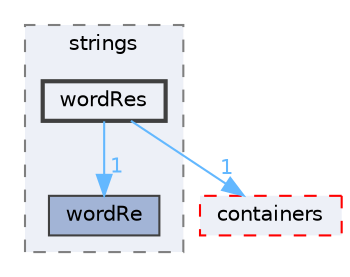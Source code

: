 digraph "src/OpenFOAM/primitives/strings/wordRes"
{
 // LATEX_PDF_SIZE
  bgcolor="transparent";
  edge [fontname=Helvetica,fontsize=10,labelfontname=Helvetica,labelfontsize=10];
  node [fontname=Helvetica,fontsize=10,shape=box,height=0.2,width=0.4];
  compound=true
  subgraph clusterdir_ce1ee507886310df0e74ee2e624fbc88 {
    graph [ bgcolor="#edf0f7", pencolor="grey50", label="strings", fontname=Helvetica,fontsize=10 style="filled,dashed", URL="dir_ce1ee507886310df0e74ee2e624fbc88.html",tooltip=""]
  dir_c3392db1efe9a2640802296c6b320902 [label="wordRe", fillcolor="#a2b4d6", color="grey25", style="filled", URL="dir_c3392db1efe9a2640802296c6b320902.html",tooltip=""];
  dir_9c3611b1fe23245bb1d7694d6d12a04b [label="wordRes", fillcolor="#edf0f7", color="grey25", style="filled,bold", URL="dir_9c3611b1fe23245bb1d7694d6d12a04b.html",tooltip=""];
  }
  dir_19d0872053bde092be81d7fe3f56cbf7 [label="containers", fillcolor="#edf0f7", color="red", style="filled,dashed", URL="dir_19d0872053bde092be81d7fe3f56cbf7.html",tooltip=""];
  dir_9c3611b1fe23245bb1d7694d6d12a04b->dir_19d0872053bde092be81d7fe3f56cbf7 [headlabel="1", labeldistance=1.5 headhref="dir_004414_000669.html" href="dir_004414_000669.html" color="steelblue1" fontcolor="steelblue1"];
  dir_9c3611b1fe23245bb1d7694d6d12a04b->dir_c3392db1efe9a2640802296c6b320902 [headlabel="1", labeldistance=1.5 headhref="dir_004414_004413.html" href="dir_004414_004413.html" color="steelblue1" fontcolor="steelblue1"];
}
